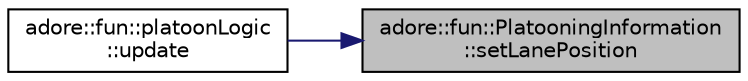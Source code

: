 digraph "adore::fun::PlatooningInformation::setLanePosition"
{
 // LATEX_PDF_SIZE
  edge [fontname="Helvetica",fontsize="10",labelfontname="Helvetica",labelfontsize="10"];
  node [fontname="Helvetica",fontsize="10",shape=record];
  rankdir="RL";
  Node1 [label="adore::fun::PlatooningInformation\l::setLanePosition",height=0.2,width=0.4,color="black", fillcolor="grey75", style="filled", fontcolor="black",tooltip=" "];
  Node1 -> Node2 [dir="back",color="midnightblue",fontsize="10",style="solid",fontname="Helvetica"];
  Node2 [label="adore::fun::platoonLogic\l::update",height=0.2,width=0.4,color="black", fillcolor="white", style="filled",URL="$classadore_1_1fun_1_1platoonLogic.html#a42e3faa41982b96187d9c16ce3fe3efc",tooltip=" "];
}
